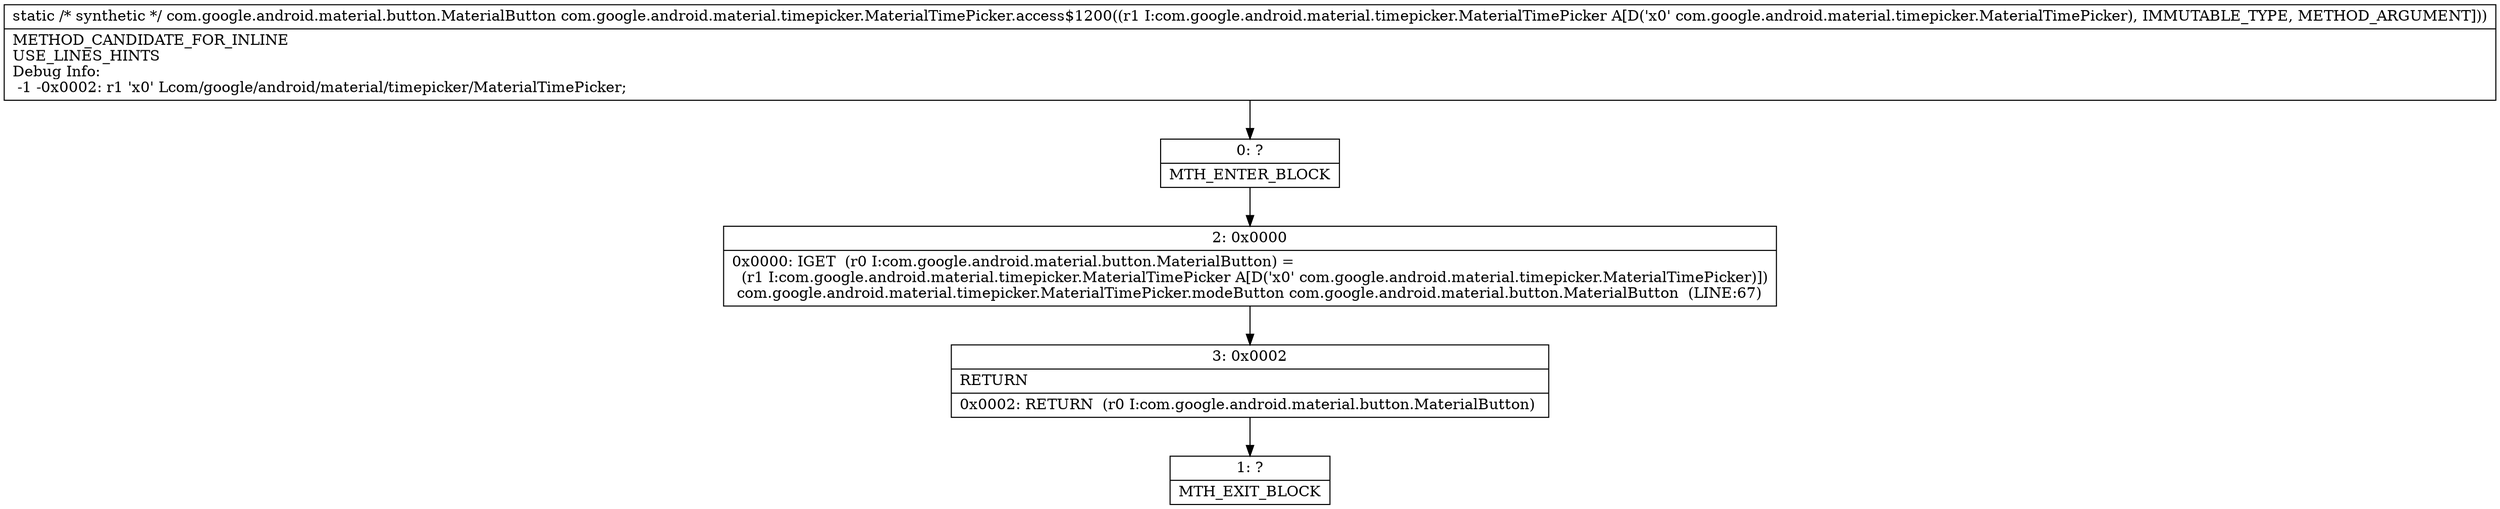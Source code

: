 digraph "CFG forcom.google.android.material.timepicker.MaterialTimePicker.access$1200(Lcom\/google\/android\/material\/timepicker\/MaterialTimePicker;)Lcom\/google\/android\/material\/button\/MaterialButton;" {
Node_0 [shape=record,label="{0\:\ ?|MTH_ENTER_BLOCK\l}"];
Node_2 [shape=record,label="{2\:\ 0x0000|0x0000: IGET  (r0 I:com.google.android.material.button.MaterialButton) = \l  (r1 I:com.google.android.material.timepicker.MaterialTimePicker A[D('x0' com.google.android.material.timepicker.MaterialTimePicker)])\l com.google.android.material.timepicker.MaterialTimePicker.modeButton com.google.android.material.button.MaterialButton  (LINE:67)\l}"];
Node_3 [shape=record,label="{3\:\ 0x0002|RETURN\l|0x0002: RETURN  (r0 I:com.google.android.material.button.MaterialButton) \l}"];
Node_1 [shape=record,label="{1\:\ ?|MTH_EXIT_BLOCK\l}"];
MethodNode[shape=record,label="{static \/* synthetic *\/ com.google.android.material.button.MaterialButton com.google.android.material.timepicker.MaterialTimePicker.access$1200((r1 I:com.google.android.material.timepicker.MaterialTimePicker A[D('x0' com.google.android.material.timepicker.MaterialTimePicker), IMMUTABLE_TYPE, METHOD_ARGUMENT]))  | METHOD_CANDIDATE_FOR_INLINE\lUSE_LINES_HINTS\lDebug Info:\l  \-1 \-0x0002: r1 'x0' Lcom\/google\/android\/material\/timepicker\/MaterialTimePicker;\l}"];
MethodNode -> Node_0;Node_0 -> Node_2;
Node_2 -> Node_3;
Node_3 -> Node_1;
}

